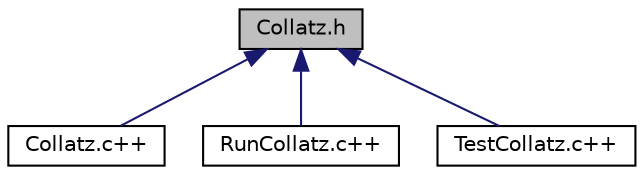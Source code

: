 digraph "Collatz.h"
{
  edge [fontname="Helvetica",fontsize="10",labelfontname="Helvetica",labelfontsize="10"];
  node [fontname="Helvetica",fontsize="10",shape=record];
  Node1 [label="Collatz.h",height=0.2,width=0.4,color="black", fillcolor="grey75", style="filled", fontcolor="black"];
  Node1 -> Node2 [dir="back",color="midnightblue",fontsize="10",style="solid",fontname="Helvetica"];
  Node2 [label="Collatz.c++",height=0.2,width=0.4,color="black", fillcolor="white", style="filled",URL="$Collatz_8c_09_09.html"];
  Node1 -> Node3 [dir="back",color="midnightblue",fontsize="10",style="solid",fontname="Helvetica"];
  Node3 [label="RunCollatz.c++",height=0.2,width=0.4,color="black", fillcolor="white", style="filled",URL="$RunCollatz_8c_09_09.html"];
  Node1 -> Node4 [dir="back",color="midnightblue",fontsize="10",style="solid",fontname="Helvetica"];
  Node4 [label="TestCollatz.c++",height=0.2,width=0.4,color="black", fillcolor="white", style="filled",URL="$TestCollatz_8c_09_09.html"];
}
